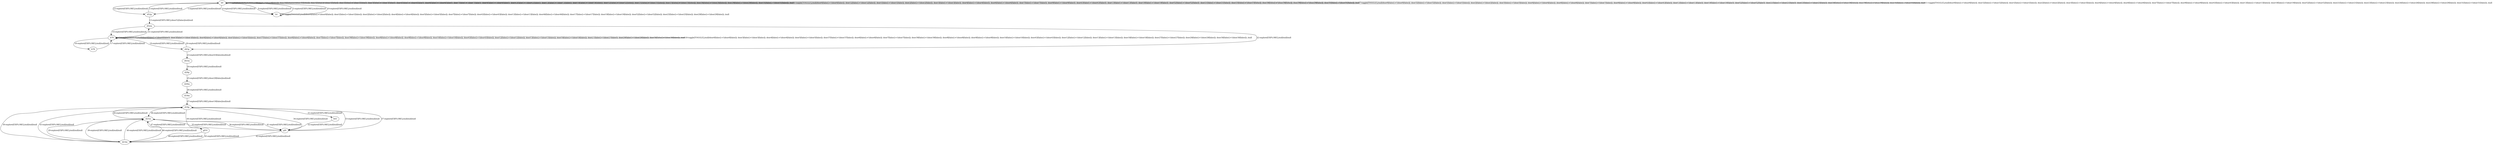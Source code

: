 # Total number of goals covered by this test: 1
# d19p --> gf10

digraph g {
"b0" -> "d52p" [label = "1-explore[EXPLORE];/null/null/null"];
"d52p" -> "b0" [label = "2-explore[EXPLORE];/null/null/null"];
"b0" -> "b0" [label = "3-toggle[TOGGLE];/null/door0[false]:=!(door0[false]); door32[false]:=!(door32[false]); door1[false]:=!(door1[false]); door2[false]:=!(door2[false]); door3[false]:=!(door3[false]); door4[false]:=!(door4[false]); door6[false]:=!(door6[false]); door7[false]:=!(door7[false]); door9[false]:=!(door9[false]); door43[false]:=!(door43[false]); door13[false]:=!(door13[false]); door19[false]:=!(door19[false]); door52[false]:=!(door52[false]); door21[false]:=!(door21[false]); door23[false]:=!(door23[false]); door26[false]:=!(door26[false]); door29[false]:=!(door29[false]); door31[false]:=!(door31[false]); /null"];
"b0" -> "b1" [label = "4-explore[EXPLORE];/null/null/null"];
"b1" -> "b0" [label = "5-explore[EXPLORE];/null/null/null"];
"b0" -> "b0" [label = "6-toggle[TOGGLE];/null/door0[false]:=!(door0[false]); door32[false]:=!(door32[false]); door1[false]:=!(door1[false]); door2[false]:=!(door2[false]); door3[false]:=!(door3[false]); door4[false]:=!(door4[false]); door6[false]:=!(door6[false]); door7[false]:=!(door7[false]); door9[false]:=!(door9[false]); door43[false]:=!(door43[false]); door13[false]:=!(door13[false]); door19[false]:=!(door19[false]); door52[false]:=!(door52[false]); door21[false]:=!(door21[false]); door23[false]:=!(door23[false]); door26[false]:=!(door26[false]); door29[false]:=!(door29[false]); door31[false]:=!(door31[false]); /null"];
"b0" -> "b0" [label = "7-toggle[TOGGLE];/null/door0[false]:=!(door0[false]); door32[false]:=!(door32[false]); door1[false]:=!(door1[false]); door2[false]:=!(door2[false]); door3[false]:=!(door3[false]); door4[false]:=!(door4[false]); door6[false]:=!(door6[false]); door7[false]:=!(door7[false]); door9[false]:=!(door9[false]); door43[false]:=!(door43[false]); door13[false]:=!(door13[false]); door19[false]:=!(door19[false]); door52[false]:=!(door52[false]); door21[false]:=!(door21[false]); door23[false]:=!(door23[false]); door26[false]:=!(door26[false]); door29[false]:=!(door29[false]); door31[false]:=!(door31[false]); /null"];
"b0" -> "b1" [label = "8-explore[EXPLORE];/null/null/null"];
"b1" -> "b1" [label = "9-toggle[TOGGLE];/null/door0[false]:=!(door0[false]); door1[false]:=!(door1[false]); door2[false]:=!(door2[false]); door4[false]:=!(door4[false]); door5[false]:=!(door5[false]); door7[false]:=!(door7[false]); door43[false]:=!(door43[false]); door13[false]:=!(door13[false]); door46[false]:=!(door46[false]); door17[false]:=!(door17[false]); door19[false]:=!(door19[false]); door52[false]:=!(door52[false]); door25[false]:=!(door25[false]); door29[false]:=!(door29[false]); /null"];
"b1" -> "b0" [label = "10-explore[EXPLORE];/null/null/null"];
"b0" -> "b0" [label = "11-toggle[TOGGLE];/null/door0[false]:=!(door0[false]); door32[false]:=!(door32[false]); door1[false]:=!(door1[false]); door2[false]:=!(door2[false]); door3[false]:=!(door3[false]); door4[false]:=!(door4[false]); door6[false]:=!(door6[false]); door7[false]:=!(door7[false]); door9[false]:=!(door9[false]); door43[false]:=!(door43[false]); door13[false]:=!(door13[false]); door19[false]:=!(door19[false]); door52[false]:=!(door52[false]); door21[false]:=!(door21[false]); door23[false]:=!(door23[false]); door26[false]:=!(door26[false]); door29[false]:=!(door29[false]); door31[false]:=!(door31[false]); /null"];
"b0" -> "d52p" [label = "12-explore[EXPLORE];/null/null/null"];
"d52p" -> "d52m" [label = "13-explore[EXPLORE];/door52[false]/null/null"];
"d52m" -> "b79" [label = "14-explore[EXPLORE];/null/null/null"];
"b79" -> "b79" [label = "15-toggle[TOGGLE];/null/door0[false]:=!(door0[false]); door3[false]:=!(door3[false]); door4[false]:=!(door4[false]); door5[false]:=!(door5[false]); door37[false]:=!(door37[false]); door6[false]:=!(door6[false]); door7[false]:=!(door7[false]); door39[false]:=!(door39[false]); door8[false]:=!(door8[false]); door9[false]:=!(door9[false]); door10[false]:=!(door10[false]); door43[false]:=!(door43[false]); door12[false]:=!(door12[false]); door13[false]:=!(door13[false]); door18[false]:=!(door18[false]); door27[false]:=!(door27[false]); door29[false]:=!(door29[false]); door30[false]:=!(door30[false]); /null"];
"b79" -> "b78" [label = "16-explore[EXPLORE];/null/null/null"];
"b78" -> "b79" [label = "17-explore[EXPLORE];/null/null/null"];
"b79" -> "b79" [label = "18-toggle[TOGGLE];/null/door0[false]:=!(door0[false]); door3[false]:=!(door3[false]); door4[false]:=!(door4[false]); door5[false]:=!(door5[false]); door37[false]:=!(door37[false]); door6[false]:=!(door6[false]); door7[false]:=!(door7[false]); door39[false]:=!(door39[false]); door8[false]:=!(door8[false]); door9[false]:=!(door9[false]); door10[false]:=!(door10[false]); door43[false]:=!(door43[false]); door12[false]:=!(door12[false]); door13[false]:=!(door13[false]); door18[false]:=!(door18[false]); door27[false]:=!(door27[false]); door29[false]:=!(door29[false]); door30[false]:=!(door30[false]); /null"];
"b79" -> "d43p" [label = "19-explore[EXPLORE];/null/null/null"];
"d43p" -> "b79" [label = "20-explore[EXPLORE];/null/null/null"];
"b79" -> "d52m" [label = "21-explore[EXPLORE];/null/null/null"];
"d52m" -> "d43p" [label = "22-explore[EXPLORE];/null/null/null"];
"d43p" -> "d43m" [label = "23-explore[EXPLORE];/door43[false]/null/null"];
"d43m" -> "d29p" [label = "24-explore[EXPLORE];/null/null/null"];
"d29p" -> "d29m" [label = "25-explore[EXPLORE];/door29[false]/null/null"];
"d29m" -> "d19m" [label = "26-explore[EXPLORE];/null/null/null"];
"d19m" -> "d19p" [label = "27-explore[EXPLORE];/door19[false]/null/null"];
"d19p" -> "d21m" [label = "28-explore[EXPLORE];/null/null/null"];
"d21m" -> "d23m" [label = "29-explore[EXPLORE];/null/null/null"];
"d23m" -> "d19p" [label = "30-explore[EXPLORE];/null/null/null"];
"d19p" -> "b43" [label = "31-explore[EXPLORE];/null/null/null"];
"b43" -> "gf4" [label = "32-explore[EXPLORE];/null/null/null"];
"gf4" -> "d19p" [label = "33-explore[EXPLORE];/null/null/null"];
"d19p" -> "gf4" [label = "34-explore[EXPLORE];/null/null/null"];
"gf4" -> "d21m" [label = "35-explore[EXPLORE];/null/null/null"];
"d21m" -> "gf4" [label = "36-explore[EXPLORE];/null/null/null"];
"gf4" -> "d19p" [label = "37-explore[EXPLORE];/null/null/null"];
"d19p" -> "d21m" [label = "38-explore[EXPLORE];/null/null/null"];
"d21m" -> "d23m" [label = "39-explore[EXPLORE];/null/null/null"];
"d23m" -> "d21m" [label = "40-explore[EXPLORE];/null/null/null"];
"d21m" -> "gf4" [label = "41-explore[EXPLORE];/null/null/null"];
"gf4" -> "d23m" [label = "42-explore[EXPLORE];/null/null/null"];
"d23m" -> "d19p" [label = "43-explore[EXPLORE];/null/null/null"];
"d19p" -> "gf10" [label = "44-explore[EXPLORE];/null/null/null"];
"gf10" -> "d23m" [label = "45-explore[EXPLORE];/null/null/null"];
"d23m" -> "d21m" [label = "46-explore[EXPLORE];/null/null/null"];
"d21m" -> "gf10" [label = "47-explore[EXPLORE];/null/null/null"];
"gf10" -> "d23m" [label = "48-explore[EXPLORE];/null/null/null"];
}